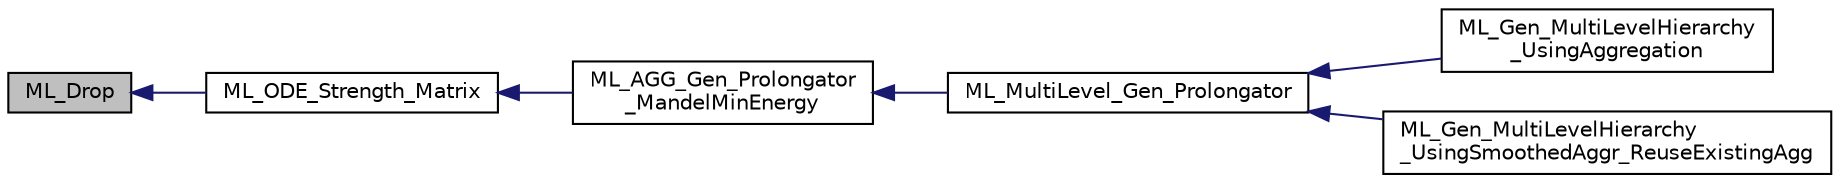 digraph "ML_Drop"
{
  edge [fontname="Helvetica",fontsize="10",labelfontname="Helvetica",labelfontsize="10"];
  node [fontname="Helvetica",fontsize="10",shape=record];
  rankdir="LR";
  Node476 [label="ML_Drop",height=0.2,width=0.4,color="black", fillcolor="grey75", style="filled", fontcolor="black"];
  Node476 -> Node477 [dir="back",color="midnightblue",fontsize="10",style="solid",fontname="Helvetica"];
  Node477 [label="ML_ODE_Strength_Matrix",height=0.2,width=0.4,color="black", fillcolor="white", style="filled",URL="$d3/d4f/ml__agg__min__energy_8h.html#a1254bae810e808cd0c72984aa235dcc7"];
  Node477 -> Node478 [dir="back",color="midnightblue",fontsize="10",style="solid",fontname="Helvetica"];
  Node478 [label="ML_AGG_Gen_Prolongator\l_MandelMinEnergy",height=0.2,width=0.4,color="black", fillcolor="white", style="filled",URL="$d3/d4f/ml__agg__min__energy_8h.html#ad06158a73f2f0dddc7afa10c21f8c1fe"];
  Node478 -> Node479 [dir="back",color="midnightblue",fontsize="10",style="solid",fontname="Helvetica"];
  Node479 [label="ML_MultiLevel_Gen_Prolongator",height=0.2,width=0.4,color="black", fillcolor="white", style="filled",URL="$d0/d33/ml__agg__gen_p_8h.html#a69d5fe24f9b1bfc2267c54124b8d6e54"];
  Node479 -> Node480 [dir="back",color="midnightblue",fontsize="10",style="solid",fontname="Helvetica"];
  Node480 [label="ML_Gen_MultiLevelHierarchy\l_UsingAggregation",height=0.2,width=0.4,color="black", fillcolor="white", style="filled",URL="$d0/d33/ml__agg__gen_p_8h.html#ae7d1b526f0441504fca9924114c35306"];
  Node479 -> Node481 [dir="back",color="midnightblue",fontsize="10",style="solid",fontname="Helvetica"];
  Node481 [label="ML_Gen_MultiLevelHierarchy\l_UsingSmoothedAggr_ReuseExistingAgg",height=0.2,width=0.4,color="black", fillcolor="white", style="filled",URL="$d0/d33/ml__agg__gen_p_8h.html#a401a0ca1f24bd136d5fcf880b4a85a2e"];
}
